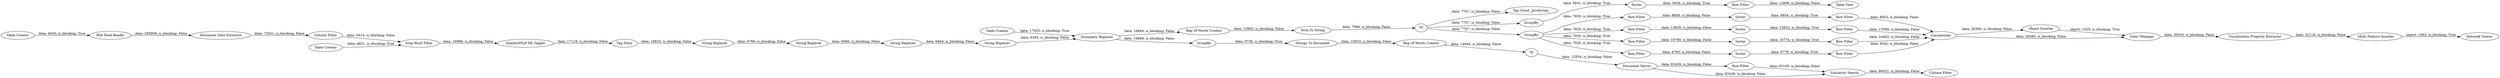 digraph {
	"-42615241892464817_268" [label="Strings To Document"]
	"2317780119784403783_222" [label="Object Inserter"]
	"2317780119784403783_245" [label=TF]
	"2317780119784403783_253" [label="Term To String"]
	"-8675242587720438359_264" [label="Dictionary Replacer"]
	"7274205144527214148_4" [label="Column Filter"]
	"5189027736825064580_280" [label=Sorter]
	"5189027736825064580_276" [label=Sorter]
	"-1588765780035488292_283" [label="Color Manager"]
	"-42615241892464817_314" [label="Document Vector"]
	"7274205144527214148_3" [label="Document Data Extractor"]
	"-42615241892464817_324" [label="Column Filter"]
	"2317780119784403783_328" [label="Table View"]
	"5189027736825064580_274" [label="Row Filter"]
	"-42615241892464817_322" [label="Bag Of Words Creator"]
	"-8675242587720438359_252" [label="String Replacer"]
	"2317780119784403783_244" [label="Bag Of Words Creator"]
	"-8675242587720438359_267" [label="Table Creator"]
	"-42615241892464817_315" [label="Row Filter"]
	"-8675242587720438359_251" [label="String Replacer"]
	"2317780119784403783_7" [label="Tag Cloud _JavaScript_"]
	"5189027736825064580_270" [label="Row Filter"]
	"5189027736825064580_282" [label=Concatenate]
	"5189027736825064580_279" [label="Row Filter"]
	"4092631451834488573_19" [label="Table Creator"]
	"-42615241892464817_313" [label="Similarity Search"]
	"5189027736825064580_277" [label="Row Filter"]
	"-8675242587720438359_266" [label="String Replacer"]
	"-1588765780035488292_284" [label="Visualization Property Extractor"]
	"-1588765780035488292_285" [label="Multi Feature Inserter"]
	"-319151484264354716_327" [label="Row Filter"]
	"-42615241892464817_323" [label=TF]
	"4092631451834488573_12" [label="Tag Filter"]
	"-319151484264354716_326" [label=Sorter]
	"7274205144527214148_2" [label="Table Creator"]
	"2317780119784403783_242" [label="Network Viewer"]
	"5189027736825064580_273" [label="Row Filter"]
	"5189027736825064580_278" [label=Sorter]
	"5189027736825064580_275" [label=Sorter]
	"-319151484264354716_260" [label=GroupBy]
	"5189027736825064580_265" [label=GroupBy]
	"4092631451834488573_18" [label="Stop Word Filter"]
	"7274205144527214148_1" [label="RSS Feed Reader"]
	"4092631451834488573_20" [label="StanfordNLP NE Tagger"]
	"-8675242587720438359_250" [label="String Replacer"]
	"5189027736825064580_271" [label="Row Filter"]
	"5189027736825064580_272" [label="Row Filter"]
	"-42615241892464817_269" [label=GroupBy]
	"5189027736825064580_281" [label="Row Filter"]
	"5189027736825064580_279" -> "5189027736825064580_282" [label="data: 16402; is_blocking: False"]
	"2317780119784403783_253" -> "2317780119784403783_245" [label="data: 7996; is_blocking: False"]
	"5189027736825064580_282" -> "2317780119784403783_222" [label="data: 28380; is_blocking: False"]
	"2317780119784403783_245" -> "2317780119784403783_7" [label="data: 7707; is_blocking: False"]
	"-42615241892464817_314" -> "-42615241892464817_313" [label="data: 83439; is_blocking: False"]
	"7274205144527214148_1" -> "7274205144527214148_3" [label="data: 206908; is_blocking: False"]
	"7274205144527214148_4" -> "4092631451834488573_18" [label="data: 5614; is_blocking: False"]
	"-319151484264354716_326" -> "-319151484264354716_327" [label="data: 5654; is_blocking: True"]
	"5189027736825064580_281" -> "5189027736825064580_282" [label="data: 8953; is_blocking: False"]
	"-1588765780035488292_283" -> "-1588765780035488292_284" [label="data: 30033; is_blocking: False"]
	"7274205144527214148_3" -> "7274205144527214148_4" [label="data: 73031; is_blocking: False"]
	"-1588765780035488292_285" -> "2317780119784403783_242" [label="object: 1662; is_blocking: True"]
	"7274205144527214148_2" -> "7274205144527214148_1" [label="data: 4030; is_blocking: True"]
	"4092631451834488573_18" -> "4092631451834488573_20" [label="data: 16998; is_blocking: False"]
	"5189027736825064580_278" -> "5189027736825064580_279" [label="data: 16774; is_blocking: True"]
	"-1588765780035488292_284" -> "-1588765780035488292_285" [label="data: 32118; is_blocking: False"]
	"5189027736825064580_276" -> "5189027736825064580_277" [label="data: 6778; is_blocking: True"]
	"5189027736825064580_265" -> "5189027736825064580_272" [label="data: 7920; is_blocking: True"]
	"-8675242587720438359_252" -> "-8675242587720438359_266" [label="data: 6464; is_blocking: False"]
	"-42615241892464817_268" -> "-42615241892464817_322" [label="data: 10933; is_blocking: False"]
	"2317780119784403783_222" -> "-1588765780035488292_283" [label="object: 1525; is_blocking: True"]
	"4092631451834488573_19" -> "4092631451834488573_18" [label="data: 4851; is_blocking: True"]
	"5189027736825064580_265" -> "5189027736825064580_273" [label="data: 7920; is_blocking: True"]
	"-8675242587720438359_264" -> "-42615241892464817_269" [label="data: 16669; is_blocking: False"]
	"5189027736825064580_271" -> "5189027736825064580_278" [label="data: 16780; is_blocking: False"]
	"5189027736825064580_273" -> "5189027736825064580_275" [label="data: 13830; is_blocking: False"]
	"-42615241892464817_269" -> "-42615241892464817_268" [label="data: 9736; is_blocking: True"]
	"2317780119784403783_245" -> "5189027736825064580_265" [label="data: 7707; is_blocking: False"]
	"-42615241892464817_322" -> "-42615241892464817_323" [label="data: 14940; is_blocking: False"]
	"4092631451834488573_20" -> "4092631451834488573_12" [label="data: 17118; is_blocking: False"]
	"5189027736825064580_272" -> "5189027736825064580_276" [label="data: 6783; is_blocking: False"]
	"-8675242587720438359_250" -> "-8675242587720438359_251" [label="data: 6766; is_blocking: False"]
	"5189027736825064580_275" -> "5189027736825064580_274" [label="data: 13825; is_blocking: True"]
	"-42615241892464817_315" -> "-42615241892464817_313" [label="data: 83109; is_blocking: False"]
	"5189027736825064580_282" -> "-1588765780035488292_283" [label="data: 28380; is_blocking: False"]
	"2317780119784403783_244" -> "2317780119784403783_253" [label="data: 13902; is_blocking: False"]
	"-8675242587720438359_264" -> "2317780119784403783_244" [label="data: 16669; is_blocking: False"]
	"-8675242587720438359_266" -> "-8675242587720438359_264" [label="data: 6393; is_blocking: False"]
	"-8675242587720438359_267" -> "-8675242587720438359_264" [label="data: 17935; is_blocking: True"]
	"4092631451834488573_12" -> "-8675242587720438359_250" [label="data: 16832; is_blocking: False"]
	"-8675242587720438359_251" -> "-8675242587720438359_252" [label="data: 6586; is_blocking: False"]
	"5189027736825064580_277" -> "5189027736825064580_282" [label="data: 9342; is_blocking: False"]
	"2317780119784403783_245" -> "-319151484264354716_260" [label="data: 7707; is_blocking: False"]
	"5189027736825064580_274" -> "5189027736825064580_282" [label="data: 13589; is_blocking: False"]
	"5189027736825064580_280" -> "5189027736825064580_281" [label="data: 8954; is_blocking: True"]
	"5189027736825064580_265" -> "5189027736825064580_271" [label="data: 7920; is_blocking: True"]
	"5189027736825064580_265" -> "5189027736825064580_270" [label="data: 7920; is_blocking: True"]
	"-319151484264354716_260" -> "-319151484264354716_326" [label="data: 5641; is_blocking: True"]
	"-42615241892464817_313" -> "-42615241892464817_324" [label="data: 86431; is_blocking: False"]
	"5189027736825064580_270" -> "5189027736825064580_280" [label="data: 8958; is_blocking: False"]
	"-42615241892464817_314" -> "-42615241892464817_315" [label="data: 83439; is_blocking: False"]
	"-42615241892464817_323" -> "-42615241892464817_314" [label="data: 12554; is_blocking: False"]
	"-319151484264354716_327" -> "2317780119784403783_328" [label="data: 12899; is_blocking: False"]
	rankdir=LR
}
